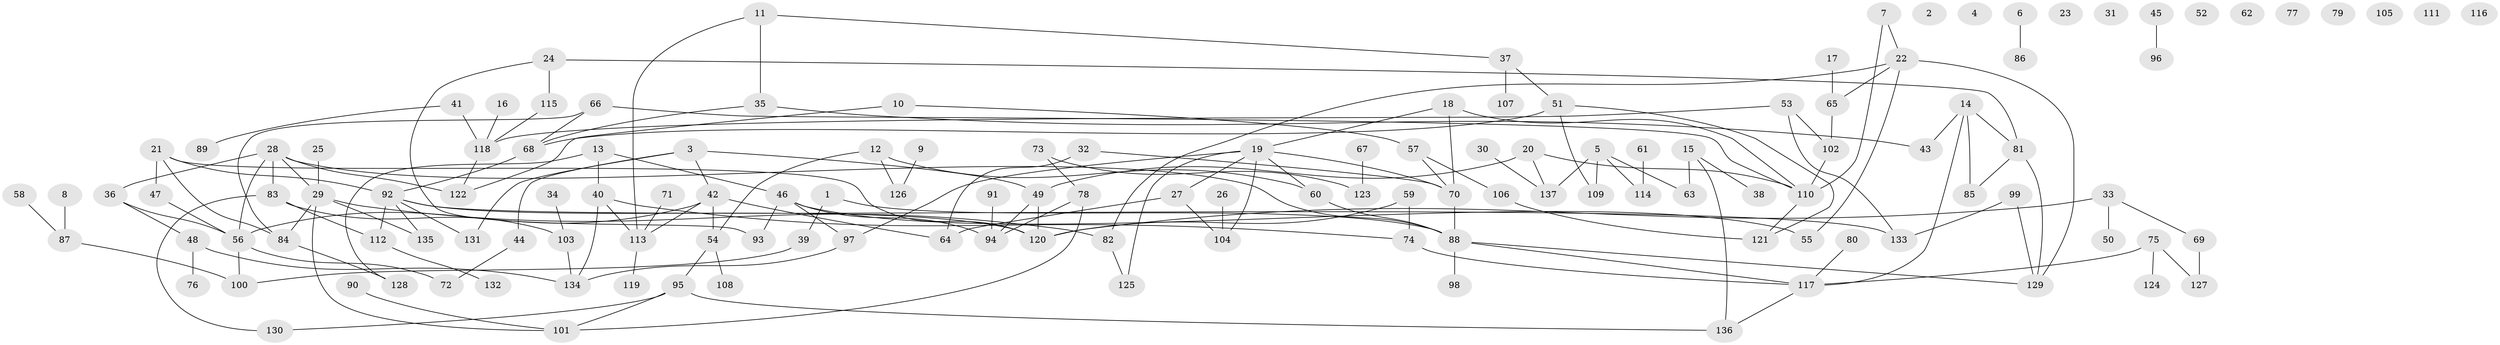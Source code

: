 // coarse degree distribution, {2: 0.25773195876288657, 0: 0.12371134020618557, 4: 0.09278350515463918, 1: 0.16494845360824742, 3: 0.16494845360824742, 5: 0.09278350515463918, 8: 0.030927835051546393, 7: 0.030927835051546393, 6: 0.041237113402061855}
// Generated by graph-tools (version 1.1) at 2025/41/03/06/25 10:41:22]
// undirected, 137 vertices, 174 edges
graph export_dot {
graph [start="1"]
  node [color=gray90,style=filled];
  1;
  2;
  3;
  4;
  5;
  6;
  7;
  8;
  9;
  10;
  11;
  12;
  13;
  14;
  15;
  16;
  17;
  18;
  19;
  20;
  21;
  22;
  23;
  24;
  25;
  26;
  27;
  28;
  29;
  30;
  31;
  32;
  33;
  34;
  35;
  36;
  37;
  38;
  39;
  40;
  41;
  42;
  43;
  44;
  45;
  46;
  47;
  48;
  49;
  50;
  51;
  52;
  53;
  54;
  55;
  56;
  57;
  58;
  59;
  60;
  61;
  62;
  63;
  64;
  65;
  66;
  67;
  68;
  69;
  70;
  71;
  72;
  73;
  74;
  75;
  76;
  77;
  78;
  79;
  80;
  81;
  82;
  83;
  84;
  85;
  86;
  87;
  88;
  89;
  90;
  91;
  92;
  93;
  94;
  95;
  96;
  97;
  98;
  99;
  100;
  101;
  102;
  103;
  104;
  105;
  106;
  107;
  108;
  109;
  110;
  111;
  112;
  113;
  114;
  115;
  116;
  117;
  118;
  119;
  120;
  121;
  122;
  123;
  124;
  125;
  126;
  127;
  128;
  129;
  130;
  131;
  132;
  133;
  134;
  135;
  136;
  137;
  1 -- 39;
  1 -- 88;
  3 -- 42;
  3 -- 44;
  3 -- 49;
  3 -- 131;
  5 -- 63;
  5 -- 109;
  5 -- 114;
  5 -- 137;
  6 -- 86;
  7 -- 22;
  7 -- 110;
  8 -- 87;
  9 -- 126;
  10 -- 57;
  10 -- 122;
  11 -- 35;
  11 -- 37;
  11 -- 113;
  12 -- 54;
  12 -- 60;
  12 -- 126;
  13 -- 40;
  13 -- 46;
  13 -- 128;
  14 -- 43;
  14 -- 81;
  14 -- 85;
  14 -- 117;
  15 -- 38;
  15 -- 63;
  15 -- 136;
  16 -- 118;
  17 -- 65;
  18 -- 19;
  18 -- 70;
  18 -- 110;
  19 -- 27;
  19 -- 60;
  19 -- 70;
  19 -- 97;
  19 -- 104;
  19 -- 125;
  20 -- 49;
  20 -- 110;
  20 -- 137;
  21 -- 47;
  21 -- 84;
  21 -- 92;
  21 -- 120;
  22 -- 55;
  22 -- 65;
  22 -- 82;
  22 -- 129;
  24 -- 81;
  24 -- 93;
  24 -- 115;
  25 -- 29;
  26 -- 104;
  27 -- 64;
  27 -- 104;
  28 -- 29;
  28 -- 36;
  28 -- 56;
  28 -- 83;
  28 -- 88;
  28 -- 122;
  29 -- 82;
  29 -- 84;
  29 -- 101;
  29 -- 135;
  30 -- 137;
  32 -- 64;
  32 -- 70;
  33 -- 50;
  33 -- 69;
  33 -- 120;
  34 -- 103;
  35 -- 43;
  35 -- 68;
  36 -- 48;
  36 -- 56;
  37 -- 51;
  37 -- 107;
  39 -- 100;
  40 -- 74;
  40 -- 113;
  40 -- 134;
  41 -- 89;
  41 -- 118;
  42 -- 54;
  42 -- 56;
  42 -- 64;
  42 -- 113;
  44 -- 72;
  45 -- 96;
  46 -- 55;
  46 -- 93;
  46 -- 94;
  46 -- 97;
  47 -- 56;
  48 -- 76;
  48 -- 134;
  49 -- 94;
  49 -- 120;
  51 -- 68;
  51 -- 109;
  51 -- 121;
  53 -- 102;
  53 -- 118;
  53 -- 133;
  54 -- 95;
  54 -- 108;
  56 -- 72;
  56 -- 100;
  57 -- 70;
  57 -- 106;
  58 -- 87;
  59 -- 74;
  59 -- 120;
  60 -- 88;
  61 -- 114;
  65 -- 102;
  66 -- 68;
  66 -- 84;
  66 -- 110;
  67 -- 123;
  68 -- 92;
  69 -- 127;
  70 -- 88;
  71 -- 113;
  73 -- 78;
  73 -- 123;
  74 -- 117;
  75 -- 117;
  75 -- 124;
  75 -- 127;
  78 -- 94;
  78 -- 101;
  80 -- 117;
  81 -- 85;
  81 -- 129;
  82 -- 125;
  83 -- 103;
  83 -- 112;
  83 -- 130;
  84 -- 128;
  87 -- 100;
  88 -- 98;
  88 -- 117;
  88 -- 129;
  90 -- 101;
  91 -- 94;
  92 -- 112;
  92 -- 120;
  92 -- 131;
  92 -- 133;
  92 -- 135;
  95 -- 101;
  95 -- 130;
  95 -- 136;
  97 -- 134;
  99 -- 129;
  99 -- 133;
  102 -- 110;
  103 -- 134;
  106 -- 121;
  110 -- 121;
  112 -- 132;
  113 -- 119;
  115 -- 118;
  117 -- 136;
  118 -- 122;
}
